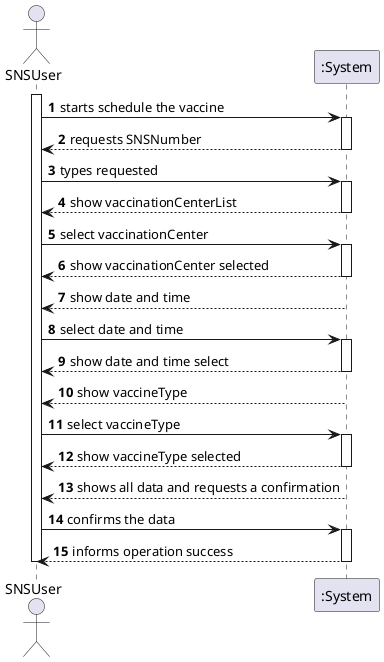 @startuml
'https://plantuml.com/sequence-diagram
autonumber
actor "SNSUser" as snsUser

activate snsUser
snsUser -> ":System" : starts schedule the vaccine
activate ":System"
":System" --> snsUser : requests SNSNumber
deactivate ":System"

snsUser -> ":System" : types requested
activate ":System"

":System" --> snsUser : show vaccinationCenterList
deactivate ":System"

snsUser -> ":System" : select vaccinationCenter
activate ":System"

":System" --> snsUser : show vaccinationCenter selected
deactivate ":System"

":System" --> snsUser : show date and time
deactivate ":System"

snsUser -> ":System" : select date and time
activate ":System"

":System" --> snsUser : show date and time select
deactivate ":System"

":System" --> snsUser : show vaccineType
deactivate ":System"

snsUser -> ":System" : select vaccineType
activate ":System"

":System" --> snsUser : show vaccineType selected
deactivate ":System"

":System" --> snsUser : shows all data and requests a confirmation
deactivate ":System"

snsUser -> ":System" : confirms the data
activate ":System"
":System" --> snsUser : informs operation success
deactivate ":System"

deactivate snsUser
@enduml